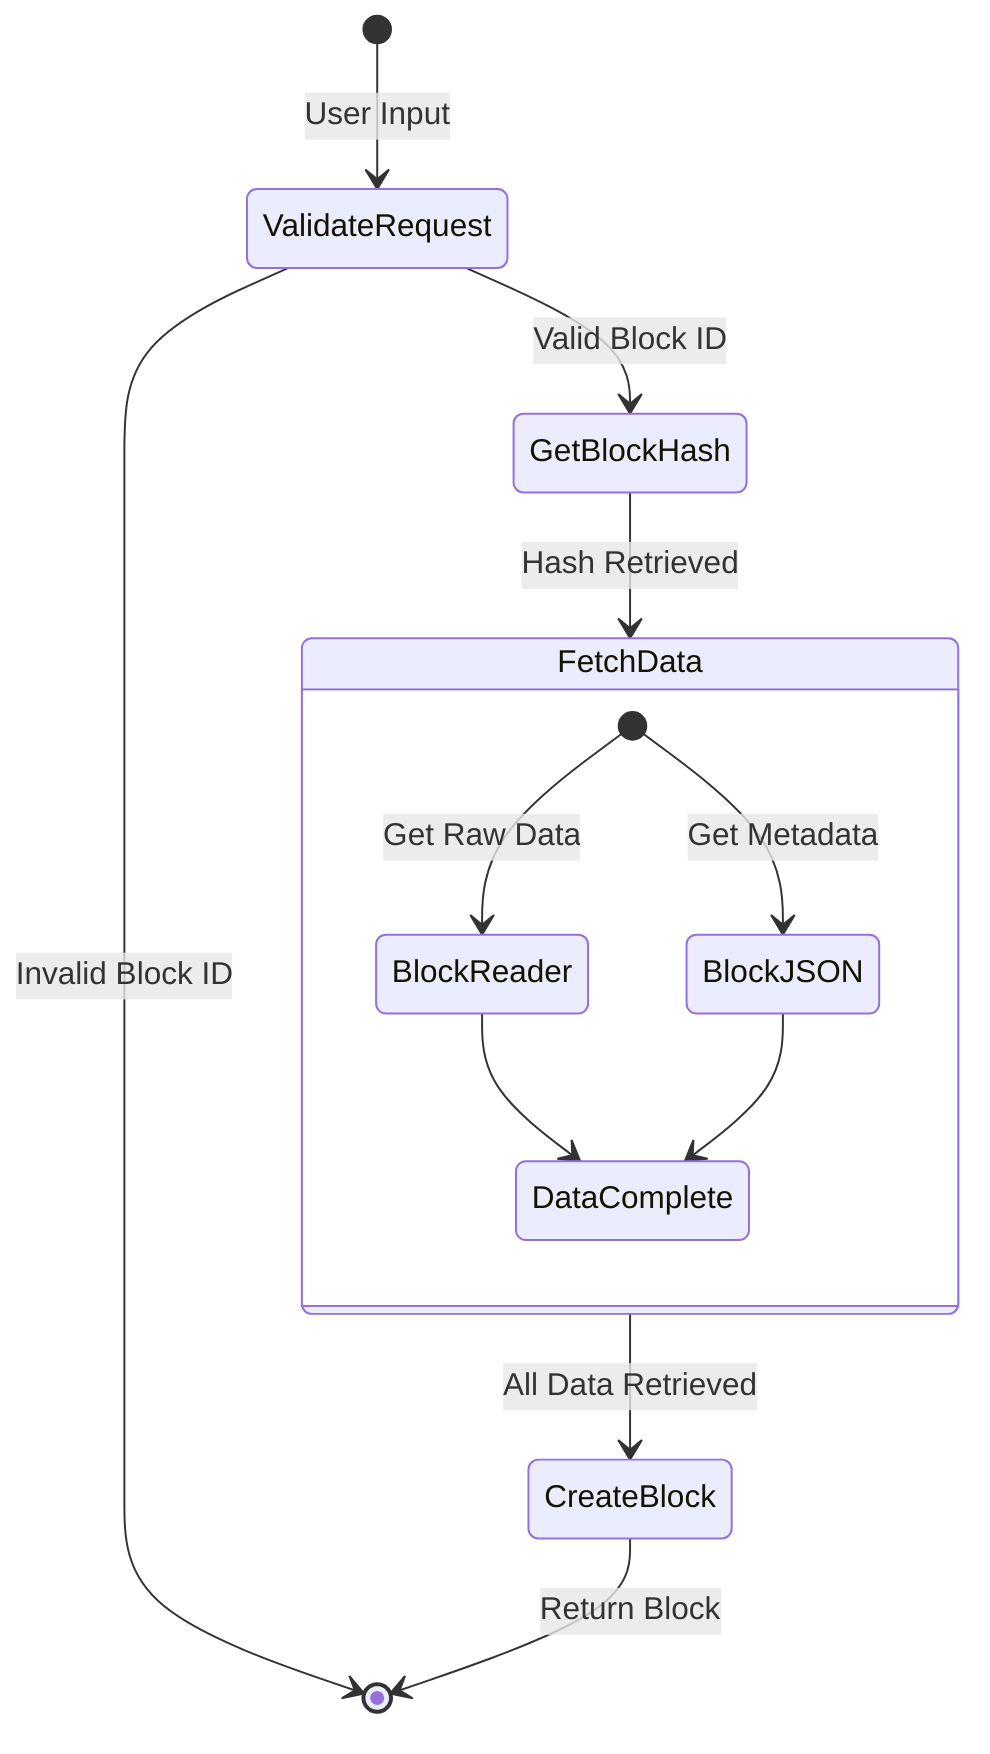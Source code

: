 stateDiagram-v2
    [*] --> ValidateRequest: User Input
    ValidateRequest --> GetBlockHash: Valid Block ID
    ValidateRequest --> [*]: Invalid Block ID
    
    GetBlockHash --> FetchData: Hash Retrieved
    
    state FetchData {
        [*] --> BlockReader: Get Raw Data
        [*] --> BlockJSON: Get Metadata
        BlockReader --> DataComplete
        BlockJSON --> DataComplete
    }
    
    FetchData --> CreateBlock: All Data Retrieved
    CreateBlock --> [*]: Return Block